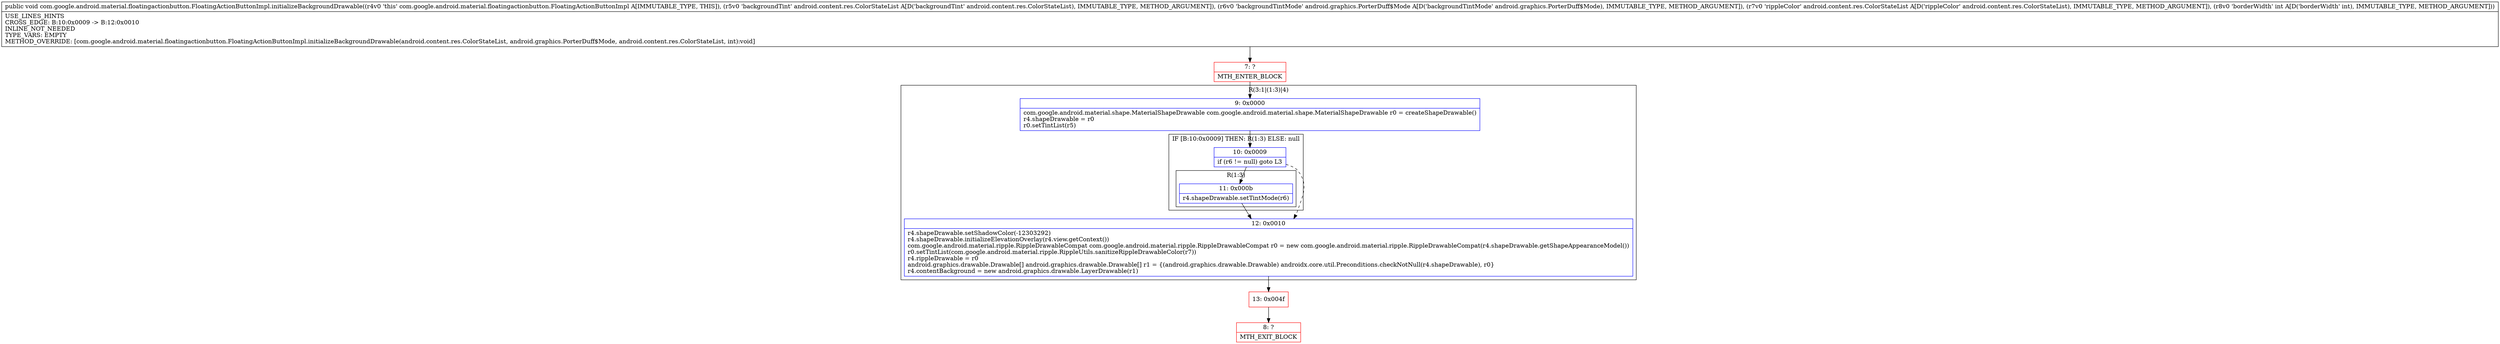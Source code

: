 digraph "CFG forcom.google.android.material.floatingactionbutton.FloatingActionButtonImpl.initializeBackgroundDrawable(Landroid\/content\/res\/ColorStateList;Landroid\/graphics\/PorterDuff$Mode;Landroid\/content\/res\/ColorStateList;I)V" {
subgraph cluster_Region_1744107898 {
label = "R(3:1|(1:3)|4)";
node [shape=record,color=blue];
Node_9 [shape=record,label="{9\:\ 0x0000|com.google.android.material.shape.MaterialShapeDrawable com.google.android.material.shape.MaterialShapeDrawable r0 = createShapeDrawable()\lr4.shapeDrawable = r0\lr0.setTintList(r5)\l}"];
subgraph cluster_IfRegion_604607205 {
label = "IF [B:10:0x0009] THEN: R(1:3) ELSE: null";
node [shape=record,color=blue];
Node_10 [shape=record,label="{10\:\ 0x0009|if (r6 != null) goto L3\l}"];
subgraph cluster_Region_1142027539 {
label = "R(1:3)";
node [shape=record,color=blue];
Node_11 [shape=record,label="{11\:\ 0x000b|r4.shapeDrawable.setTintMode(r6)\l}"];
}
}
Node_12 [shape=record,label="{12\:\ 0x0010|r4.shapeDrawable.setShadowColor(\-12303292)\lr4.shapeDrawable.initializeElevationOverlay(r4.view.getContext())\lcom.google.android.material.ripple.RippleDrawableCompat com.google.android.material.ripple.RippleDrawableCompat r0 = new com.google.android.material.ripple.RippleDrawableCompat(r4.shapeDrawable.getShapeAppearanceModel())\lr0.setTintList(com.google.android.material.ripple.RippleUtils.sanitizeRippleDrawableColor(r7))\lr4.rippleDrawable = r0\landroid.graphics.drawable.Drawable[] android.graphics.drawable.Drawable[] r1 = \{(android.graphics.drawable.Drawable) androidx.core.util.Preconditions.checkNotNull(r4.shapeDrawable), r0\}\lr4.contentBackground = new android.graphics.drawable.LayerDrawable(r1)\l}"];
}
Node_7 [shape=record,color=red,label="{7\:\ ?|MTH_ENTER_BLOCK\l}"];
Node_13 [shape=record,color=red,label="{13\:\ 0x004f}"];
Node_8 [shape=record,color=red,label="{8\:\ ?|MTH_EXIT_BLOCK\l}"];
MethodNode[shape=record,label="{public void com.google.android.material.floatingactionbutton.FloatingActionButtonImpl.initializeBackgroundDrawable((r4v0 'this' com.google.android.material.floatingactionbutton.FloatingActionButtonImpl A[IMMUTABLE_TYPE, THIS]), (r5v0 'backgroundTint' android.content.res.ColorStateList A[D('backgroundTint' android.content.res.ColorStateList), IMMUTABLE_TYPE, METHOD_ARGUMENT]), (r6v0 'backgroundTintMode' android.graphics.PorterDuff$Mode A[D('backgroundTintMode' android.graphics.PorterDuff$Mode), IMMUTABLE_TYPE, METHOD_ARGUMENT]), (r7v0 'rippleColor' android.content.res.ColorStateList A[D('rippleColor' android.content.res.ColorStateList), IMMUTABLE_TYPE, METHOD_ARGUMENT]), (r8v0 'borderWidth' int A[D('borderWidth' int), IMMUTABLE_TYPE, METHOD_ARGUMENT]))  | USE_LINES_HINTS\lCROSS_EDGE: B:10:0x0009 \-\> B:12:0x0010\lINLINE_NOT_NEEDED\lTYPE_VARS: EMPTY\lMETHOD_OVERRIDE: [com.google.android.material.floatingactionbutton.FloatingActionButtonImpl.initializeBackgroundDrawable(android.content.res.ColorStateList, android.graphics.PorterDuff$Mode, android.content.res.ColorStateList, int):void]\l}"];
MethodNode -> Node_7;Node_9 -> Node_10;
Node_10 -> Node_11;
Node_10 -> Node_12[style=dashed];
Node_11 -> Node_12;
Node_12 -> Node_13;
Node_7 -> Node_9;
Node_13 -> Node_8;
}

